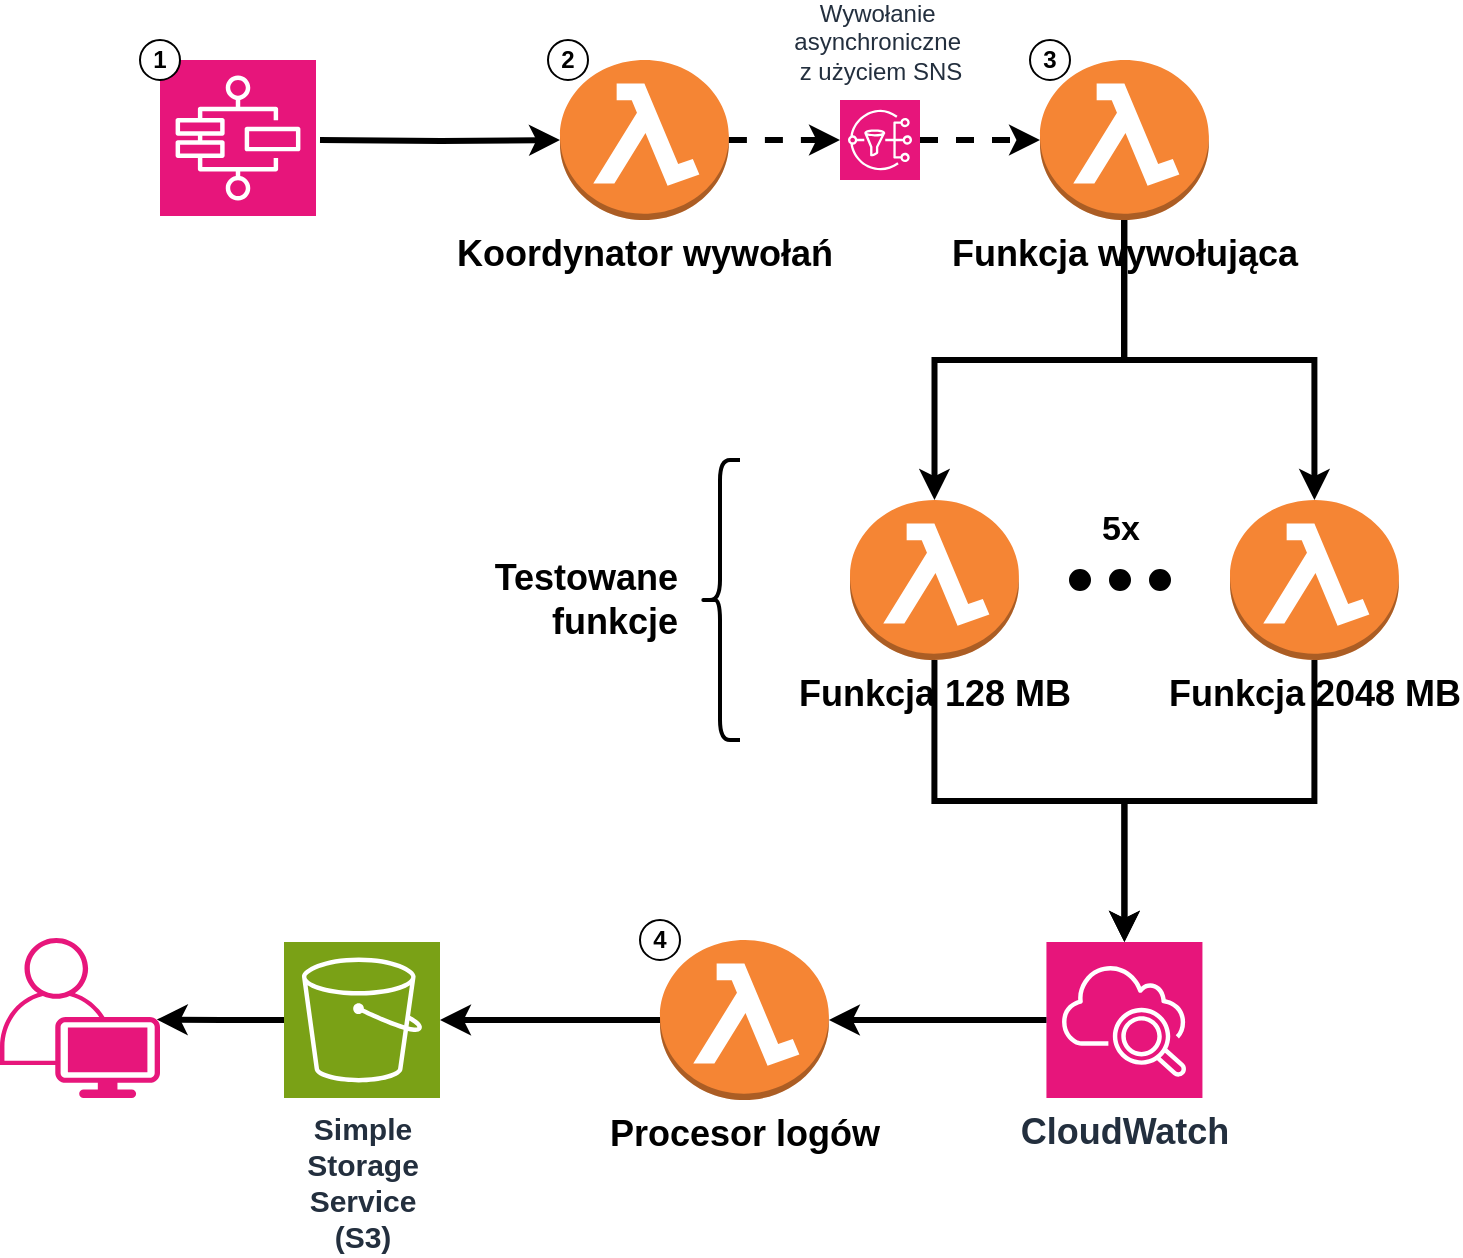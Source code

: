 <mxfile version="27.0.9">
  <diagram name="Page-1" id="rKKXhwwCGvbzowiymUrW">
    <mxGraphModel dx="1018" dy="660" grid="1" gridSize="10" guides="1" tooltips="1" connect="1" arrows="1" fold="1" page="1" pageScale="1" pageWidth="827" pageHeight="1169" math="0" shadow="0">
      <root>
        <mxCell id="0" />
        <mxCell id="1" parent="0" />
        <mxCell id="I2ZlFFijSLnw64jAX2QU-14" style="edgeStyle=orthogonalEdgeStyle;rounded=0;orthogonalLoop=1;jettySize=auto;html=1;strokeWidth=3;exitX=1;exitY=0.5;exitDx=0;exitDy=0;exitPerimeter=0;entryX=0;entryY=0.5;entryDx=0;entryDy=0;entryPerimeter=0;dashed=1;" parent="1" source="I2ZlFFijSLnw64jAX2QU-13" target="I2ZlFFijSLnw64jAX2QU-15" edge="1">
          <mxGeometry relative="1" as="geometry">
            <mxPoint x="565.45" y="238.95" as="sourcePoint" />
            <mxPoint x="640.0" y="198.95" as="targetPoint" />
            <Array as="points" />
          </mxGeometry>
        </mxCell>
        <mxCell id="I2ZlFFijSLnw64jAX2QU-12" value="&lt;font style=&quot;font-size: 18px;&quot;&gt;&lt;b style=&quot;&quot;&gt;Koordynator wywołań&lt;/b&gt;&lt;/font&gt;" style="outlineConnect=0;dashed=0;verticalLabelPosition=bottom;verticalAlign=top;align=center;html=1;shape=mxgraph.aws3.lambda_function;fillColor=#F58534;gradientColor=none;" parent="1" vertex="1">
          <mxGeometry x="400" y="120" width="84.45" height="80" as="geometry" />
        </mxCell>
        <mxCell id="I2ZlFFijSLnw64jAX2QU-34" style="edgeStyle=orthogonalEdgeStyle;rounded=0;orthogonalLoop=1;jettySize=auto;html=1;exitX=0.5;exitY=1;exitDx=0;exitDy=0;exitPerimeter=0;strokeWidth=3;" parent="1" source="I2ZlFFijSLnw64jAX2QU-15" target="I2ZlFFijSLnw64jAX2QU-23" edge="1">
          <mxGeometry relative="1" as="geometry" />
        </mxCell>
        <mxCell id="I2ZlFFijSLnw64jAX2QU-15" value="&lt;font style=&quot;font-size: 18px;&quot;&gt;&lt;b style=&quot;&quot;&gt;Funkcja wywołująca&lt;/b&gt;&lt;/font&gt;" style="outlineConnect=0;dashed=0;verticalLabelPosition=bottom;verticalAlign=top;align=center;html=1;shape=mxgraph.aws3.lambda_function;fillColor=#F58534;gradientColor=none;" parent="1" vertex="1">
          <mxGeometry x="640" y="120" width="84.45" height="80" as="geometry" />
        </mxCell>
        <mxCell id="I2ZlFFijSLnw64jAX2QU-17" style="edgeStyle=orthogonalEdgeStyle;rounded=0;orthogonalLoop=1;jettySize=auto;html=1;entryX=0;entryY=0.5;entryDx=0;entryDy=0;entryPerimeter=0;strokeWidth=3;" parent="1" target="I2ZlFFijSLnw64jAX2QU-12" edge="1">
          <mxGeometry relative="1" as="geometry">
            <mxPoint x="280" y="160" as="sourcePoint" />
          </mxGeometry>
        </mxCell>
        <mxCell id="I2ZlFFijSLnw64jAX2QU-21" value="" style="edgeStyle=orthogonalEdgeStyle;rounded=0;orthogonalLoop=1;jettySize=auto;html=1;strokeWidth=3;exitX=1;exitY=0.5;exitDx=0;exitDy=0;exitPerimeter=0;entryX=0;entryY=0.5;entryDx=0;entryDy=0;entryPerimeter=0;dashed=1;" parent="1" source="I2ZlFFijSLnw64jAX2QU-12" target="I2ZlFFijSLnw64jAX2QU-13" edge="1">
          <mxGeometry relative="1" as="geometry">
            <mxPoint x="484" y="160" as="sourcePoint" />
            <mxPoint x="640" y="160" as="targetPoint" />
            <Array as="points" />
          </mxGeometry>
        </mxCell>
        <mxCell id="I2ZlFFijSLnw64jAX2QU-13" value="Wywołanie&amp;nbsp;&lt;div&gt;asynchroniczne&amp;nbsp;&lt;div&gt;z użyciem SNS&lt;/div&gt;&lt;/div&gt;" style="sketch=0;points=[[0,0,0],[0.25,0,0],[0.5,0,0],[0.75,0,0],[1,0,0],[0,1,0],[0.25,1,0],[0.5,1,0],[0.75,1,0],[1,1,0],[0,0.25,0],[0,0.5,0],[0,0.75,0],[1,0.25,0],[1,0.5,0],[1,0.75,0]];outlineConnect=0;fontColor=#232F3E;fillColor=#E7157B;strokeColor=#ffffff;dashed=0;verticalLabelPosition=bottom;verticalAlign=top;align=center;html=1;fontSize=12;fontStyle=0;aspect=fixed;shape=mxgraph.aws4.resourceIcon;resIcon=mxgraph.aws4.sns;spacing=-95;" parent="1" vertex="1">
          <mxGeometry x="540" y="140" width="40" height="40" as="geometry" />
        </mxCell>
        <mxCell id="I2ZlFFijSLnw64jAX2QU-37" style="edgeStyle=orthogonalEdgeStyle;rounded=0;orthogonalLoop=1;jettySize=auto;html=1;exitX=0.5;exitY=1;exitDx=0;exitDy=0;exitPerimeter=0;strokeWidth=3;" parent="1" source="I2ZlFFijSLnw64jAX2QU-23" target="I2ZlFFijSLnw64jAX2QU-36" edge="1">
          <mxGeometry relative="1" as="geometry" />
        </mxCell>
        <mxCell id="I2ZlFFijSLnw64jAX2QU-23" value="&lt;font style=&quot;font-size: 18px;&quot;&gt;&lt;b style=&quot;&quot;&gt;Funkcja 128 MB&lt;/b&gt;&lt;/font&gt;" style="outlineConnect=0;dashed=0;verticalLabelPosition=bottom;verticalAlign=top;align=center;html=1;shape=mxgraph.aws3.lambda_function;fillColor=#F58534;gradientColor=none;" parent="1" vertex="1">
          <mxGeometry x="545" y="340" width="84.45" height="80" as="geometry" />
        </mxCell>
        <mxCell id="I2ZlFFijSLnw64jAX2QU-25" value="&lt;font style=&quot;font-size: 18px;&quot;&gt;&lt;b style=&quot;&quot;&gt;Funkcja 2048 MB&lt;/b&gt;&lt;/font&gt;" style="outlineConnect=0;dashed=0;verticalLabelPosition=bottom;verticalAlign=top;align=center;html=1;shape=mxgraph.aws3.lambda_function;fillColor=#F58534;gradientColor=none;" parent="1" vertex="1">
          <mxGeometry x="735" y="340" width="84.45" height="80" as="geometry" />
        </mxCell>
        <mxCell id="I2ZlFFijSLnw64jAX2QU-31" value="" style="group" parent="1" vertex="1" connectable="0">
          <mxGeometry x="655" y="375" width="50" height="10" as="geometry" />
        </mxCell>
        <mxCell id="I2ZlFFijSLnw64jAX2QU-27" value="" style="ellipse;whiteSpace=wrap;html=1;aspect=fixed;fillColor=#000000;" parent="I2ZlFFijSLnw64jAX2QU-31" vertex="1">
          <mxGeometry width="10" height="10" as="geometry" />
        </mxCell>
        <mxCell id="I2ZlFFijSLnw64jAX2QU-29" value="" style="ellipse;whiteSpace=wrap;html=1;aspect=fixed;fillColor=#000000;" parent="I2ZlFFijSLnw64jAX2QU-31" vertex="1">
          <mxGeometry x="20" width="10" height="10" as="geometry" />
        </mxCell>
        <mxCell id="I2ZlFFijSLnw64jAX2QU-30" value="" style="ellipse;whiteSpace=wrap;html=1;aspect=fixed;fillColor=#000000;" parent="I2ZlFFijSLnw64jAX2QU-31" vertex="1">
          <mxGeometry x="40" width="10" height="10" as="geometry" />
        </mxCell>
        <mxCell id="I2ZlFFijSLnw64jAX2QU-33" value="&lt;b&gt;&lt;font style=&quot;font-size: 17px;&quot;&gt;5x&lt;/font&gt;&lt;/b&gt;" style="text;html=1;align=center;verticalAlign=middle;resizable=0;points=[];autosize=1;strokeColor=none;fillColor=none;" parent="1" vertex="1">
          <mxGeometry x="660" y="340" width="40" height="30" as="geometry" />
        </mxCell>
        <mxCell id="I2ZlFFijSLnw64jAX2QU-35" style="edgeStyle=orthogonalEdgeStyle;rounded=0;orthogonalLoop=1;jettySize=auto;html=1;entryX=0.5;entryY=0;entryDx=0;entryDy=0;entryPerimeter=0;strokeWidth=3;" parent="1" target="I2ZlFFijSLnw64jAX2QU-25" edge="1">
          <mxGeometry relative="1" as="geometry">
            <mxPoint x="682" y="200" as="sourcePoint" />
            <Array as="points">
              <mxPoint x="682" y="270" />
              <mxPoint x="777" y="270" />
            </Array>
          </mxGeometry>
        </mxCell>
        <mxCell id="I2ZlFFijSLnw64jAX2QU-36" value="&lt;b&gt;&lt;font style=&quot;font-size: 18px;&quot;&gt;CloudWatch&lt;/font&gt;&lt;/b&gt;" style="sketch=0;points=[[0,0,0],[0.25,0,0],[0.5,0,0],[0.75,0,0],[1,0,0],[0,1,0],[0.25,1,0],[0.5,1,0],[0.75,1,0],[1,1,0],[0,0.25,0],[0,0.5,0],[0,0.75,0],[1,0.25,0],[1,0.5,0],[1,0.75,0]];points=[[0,0,0],[0.25,0,0],[0.5,0,0],[0.75,0,0],[1,0,0],[0,1,0],[0.25,1,0],[0.5,1,0],[0.75,1,0],[1,1,0],[0,0.25,0],[0,0.5,0],[0,0.75,0],[1,0.25,0],[1,0.5,0],[1,0.75,0]];outlineConnect=0;fontColor=#232F3E;fillColor=#E7157B;strokeColor=#ffffff;dashed=0;verticalLabelPosition=bottom;verticalAlign=top;align=center;html=1;fontSize=12;fontStyle=0;aspect=fixed;shape=mxgraph.aws4.resourceIcon;resIcon=mxgraph.aws4.cloudwatch_2;" parent="1" vertex="1">
          <mxGeometry x="643.22" y="561" width="78" height="78" as="geometry" />
        </mxCell>
        <mxCell id="I2ZlFFijSLnw64jAX2QU-38" style="edgeStyle=orthogonalEdgeStyle;rounded=0;orthogonalLoop=1;jettySize=auto;html=1;entryX=0.5;entryY=0;entryDx=0;entryDy=0;entryPerimeter=0;exitX=0.5;exitY=1;exitDx=0;exitDy=0;exitPerimeter=0;strokeWidth=3;" parent="1" source="I2ZlFFijSLnw64jAX2QU-25" target="I2ZlFFijSLnw64jAX2QU-36" edge="1">
          <mxGeometry relative="1" as="geometry" />
        </mxCell>
        <mxCell id="I2ZlFFijSLnw64jAX2QU-39" value="&lt;font style=&quot;font-size: 18px;&quot;&gt;&lt;b style=&quot;&quot;&gt;Procesor logów&lt;/b&gt;&lt;/font&gt;" style="outlineConnect=0;dashed=0;verticalLabelPosition=bottom;verticalAlign=top;align=center;html=1;shape=mxgraph.aws3.lambda_function;fillColor=#F58534;gradientColor=none;" parent="1" vertex="1">
          <mxGeometry x="450.0" y="560" width="84.45" height="80" as="geometry" />
        </mxCell>
        <mxCell id="I2ZlFFijSLnw64jAX2QU-40" style="edgeStyle=orthogonalEdgeStyle;rounded=0;orthogonalLoop=1;jettySize=auto;html=1;entryX=1;entryY=0.5;entryDx=0;entryDy=0;entryPerimeter=0;strokeWidth=3;" parent="1" source="I2ZlFFijSLnw64jAX2QU-36" target="I2ZlFFijSLnw64jAX2QU-39" edge="1">
          <mxGeometry relative="1" as="geometry" />
        </mxCell>
        <mxCell id="I2ZlFFijSLnw64jAX2QU-41" value="" style="points=[[0.35,0,0],[0.98,0.51,0],[1,0.71,0],[0.67,1,0],[0,0.795,0],[0,0.65,0]];verticalLabelPosition=bottom;sketch=0;html=1;verticalAlign=top;aspect=fixed;align=center;pointerEvents=1;shape=mxgraph.cisco19.user;fillColor=light-dark(#e7167b, #7cc1df);strokeColor=none;" parent="1" vertex="1">
          <mxGeometry x="120" y="559" width="80" height="80" as="geometry" />
        </mxCell>
        <mxCell id="I2ZlFFijSLnw64jAX2QU-42" value="&lt;b&gt;&lt;font style=&quot;font-size: 15px;&quot;&gt;Simple&lt;/font&gt;&lt;/b&gt;&lt;div&gt;&lt;b&gt;&lt;font style=&quot;font-size: 15px;&quot;&gt;Storage&lt;/font&gt;&lt;/b&gt;&lt;div&gt;&lt;b&gt;&lt;font style=&quot;font-size: 15px;&quot;&gt;Service&lt;/font&gt;&lt;/b&gt;&lt;/div&gt;&lt;/div&gt;&lt;div&gt;&lt;b&gt;&lt;font style=&quot;font-size: 15px;&quot;&gt;(S3)&lt;/font&gt;&lt;/b&gt;&lt;/div&gt;" style="sketch=0;points=[[0,0,0],[0.25,0,0],[0.5,0,0],[0.75,0,0],[1,0,0],[0,1,0],[0.25,1,0],[0.5,1,0],[0.75,1,0],[1,1,0],[0,0.25,0],[0,0.5,0],[0,0.75,0],[1,0.25,0],[1,0.5,0],[1,0.75,0]];outlineConnect=0;fontColor=#232F3E;fillColor=#7AA116;strokeColor=#ffffff;dashed=0;verticalLabelPosition=bottom;verticalAlign=top;align=center;html=1;fontSize=12;fontStyle=0;aspect=fixed;shape=mxgraph.aws4.resourceIcon;resIcon=mxgraph.aws4.s3;" parent="1" vertex="1">
          <mxGeometry x="262" y="561" width="78" height="78" as="geometry" />
        </mxCell>
        <mxCell id="I2ZlFFijSLnw64jAX2QU-43" style="edgeStyle=orthogonalEdgeStyle;rounded=0;orthogonalLoop=1;jettySize=auto;html=1;entryX=1;entryY=0.5;entryDx=0;entryDy=0;entryPerimeter=0;strokeWidth=3;" parent="1" source="I2ZlFFijSLnw64jAX2QU-39" target="I2ZlFFijSLnw64jAX2QU-42" edge="1">
          <mxGeometry relative="1" as="geometry" />
        </mxCell>
        <mxCell id="I2ZlFFijSLnw64jAX2QU-44" style="edgeStyle=orthogonalEdgeStyle;rounded=0;orthogonalLoop=1;jettySize=auto;html=1;entryX=0.98;entryY=0.51;entryDx=0;entryDy=0;entryPerimeter=0;strokeWidth=3;" parent="1" source="I2ZlFFijSLnw64jAX2QU-42" target="I2ZlFFijSLnw64jAX2QU-41" edge="1">
          <mxGeometry relative="1" as="geometry" />
        </mxCell>
        <mxCell id="I2ZlFFijSLnw64jAX2QU-47" value="" style="shape=curlyBracket;whiteSpace=wrap;html=1;rounded=1;labelPosition=left;verticalLabelPosition=middle;align=right;verticalAlign=middle;strokeWidth=2;" parent="1" vertex="1">
          <mxGeometry x="470" y="320" width="20" height="140" as="geometry" />
        </mxCell>
        <mxCell id="I2ZlFFijSLnw64jAX2QU-50" value="&lt;font style=&quot;font-size: 18px;&quot;&gt;&lt;b style=&quot;&quot;&gt;Testowane&lt;/b&gt;&lt;/font&gt;&lt;div&gt;&lt;font style=&quot;font-size: 18px;&quot;&gt;&lt;b style=&quot;&quot;&gt;funkcje&lt;/b&gt;&lt;/font&gt;&lt;/div&gt;" style="text;html=1;align=right;verticalAlign=middle;resizable=0;points=[];autosize=1;strokeColor=none;fillColor=none;" parent="1" vertex="1">
          <mxGeometry x="340" y="360" width="120" height="60" as="geometry" />
        </mxCell>
        <mxCell id="IuhsXRSFrxhxtA983bYa-1" value="" style="sketch=0;points=[[0,0,0],[0.25,0,0],[0.5,0,0],[0.75,0,0],[1,0,0],[0,1,0],[0.25,1,0],[0.5,1,0],[0.75,1,0],[1,1,0],[0,0.25,0],[0,0.5,0],[0,0.75,0],[1,0.25,0],[1,0.5,0],[1,0.75,0]];outlineConnect=0;fontColor=#232F3E;fillColor=#E7157B;strokeColor=#ffffff;dashed=0;verticalLabelPosition=bottom;verticalAlign=top;align=center;html=1;fontSize=12;fontStyle=0;aspect=fixed;shape=mxgraph.aws4.resourceIcon;resIcon=mxgraph.aws4.step_functions;" vertex="1" parent="1">
          <mxGeometry x="200" y="120" width="78" height="78" as="geometry" />
        </mxCell>
        <mxCell id="IuhsXRSFrxhxtA983bYa-2" value="&lt;b&gt;1&lt;/b&gt;" style="ellipse;whiteSpace=wrap;html=1;aspect=fixed;" vertex="1" parent="1">
          <mxGeometry x="190" y="110" width="20" height="20" as="geometry" />
        </mxCell>
        <mxCell id="IuhsXRSFrxhxtA983bYa-3" value="&lt;b&gt;2&lt;/b&gt;" style="ellipse;whiteSpace=wrap;html=1;aspect=fixed;" vertex="1" parent="1">
          <mxGeometry x="394" y="110" width="20" height="20" as="geometry" />
        </mxCell>
        <mxCell id="IuhsXRSFrxhxtA983bYa-4" value="&lt;b&gt;3&lt;/b&gt;" style="ellipse;whiteSpace=wrap;html=1;aspect=fixed;" vertex="1" parent="1">
          <mxGeometry x="635" y="110" width="20" height="20" as="geometry" />
        </mxCell>
        <mxCell id="IuhsXRSFrxhxtA983bYa-5" value="&lt;b&gt;4&lt;/b&gt;" style="ellipse;whiteSpace=wrap;html=1;aspect=fixed;" vertex="1" parent="1">
          <mxGeometry x="440" y="550" width="20" height="20" as="geometry" />
        </mxCell>
      </root>
    </mxGraphModel>
  </diagram>
</mxfile>
